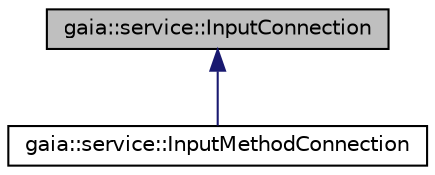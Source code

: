 digraph G
{
  edge [fontname="Helvetica",fontsize="10",labelfontname="Helvetica",labelfontsize="10"];
  node [fontname="Helvetica",fontsize="10",shape=record];
  Node1 [label="gaia::service::InputConnection",height=0.2,width=0.4,color="black", fillcolor="grey75", style="filled" fontcolor="black"];
  Node1 -> Node2 [dir=back,color="midnightblue",fontsize="10",style="solid",fontname="Helvetica"];
  Node2 [label="gaia::service::InputMethodConnection",height=0.2,width=0.4,color="black", fillcolor="white", style="filled",URL="$df/da2/classgaia_1_1service_1_1_input_method_connection.html",tooltip="The InputMethodConnection is the communication channel from an InputMethod back to the application th..."];
}
